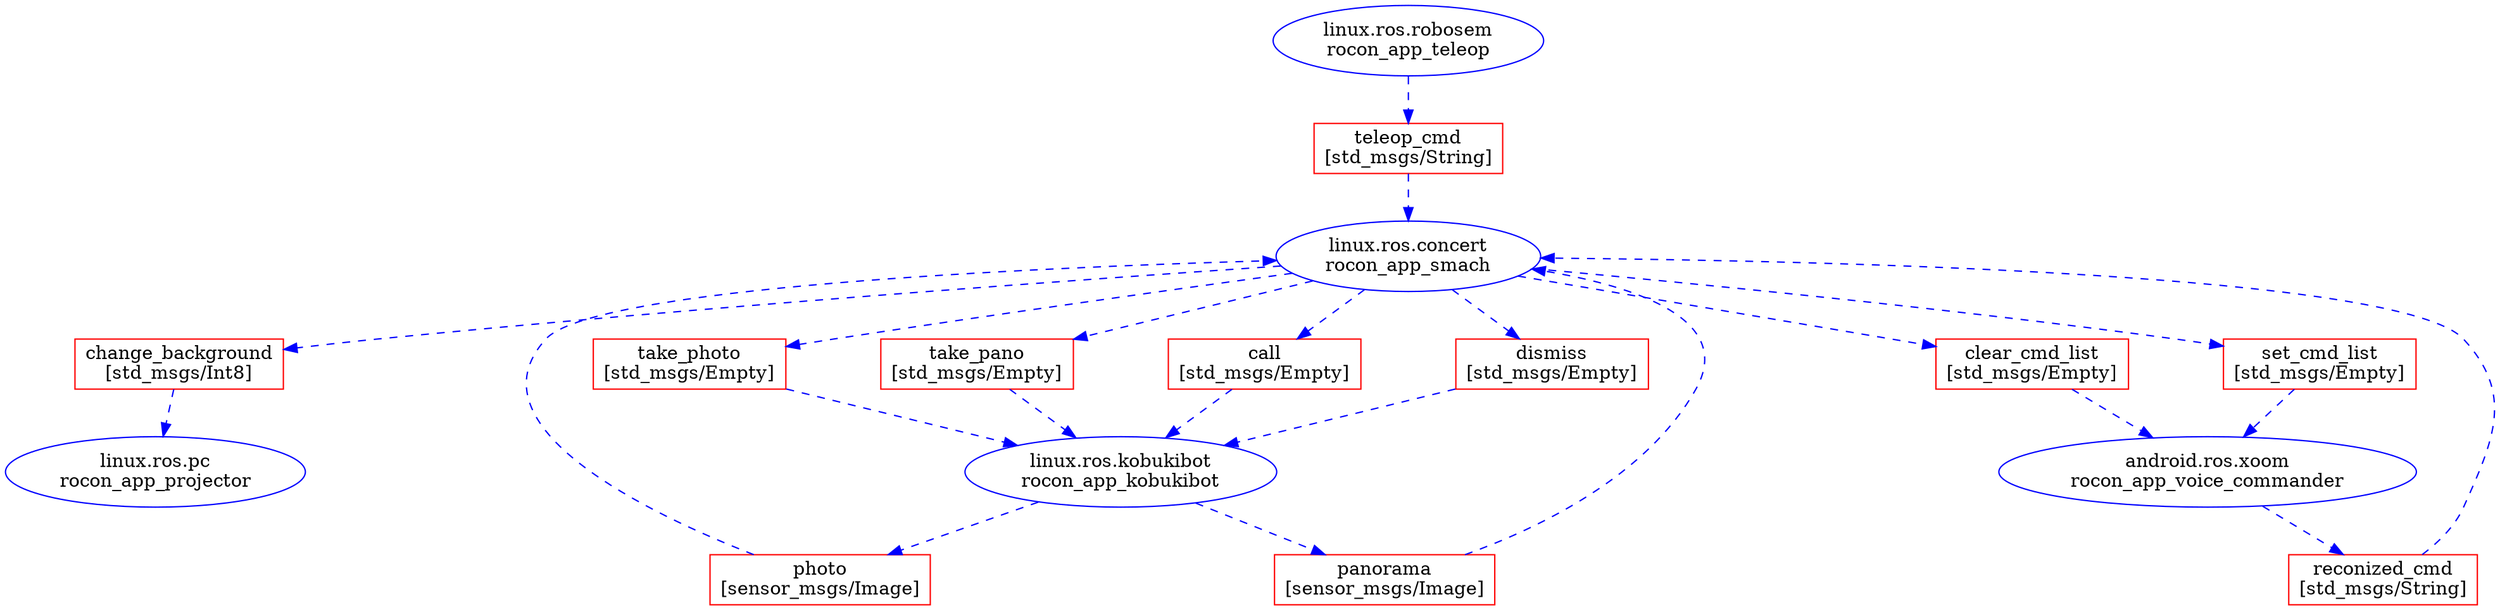 digraph hierarchy {

	nodesep=1.0 // increases the separation between nodes

	node [color=Red]
	edge [color=Blue, style=dashed] //setup options

    // concert clients
    rocon_app_smach [color=blue, shape=ellipse, label="linux.ros.concert\nrocon_app_smach"]
    rocon_app_projector [color=blue, shape=ellipse, label="linux.ros.pc\nrocon_app_projector"]
    rocon_app_teleop [color=blue, shape=ellipse, label="linux.ros.robosem\nrocon_app_teleop"]
    rocon_app_kobukibot [color=blue, shape=ellipse, label="linux.ros.kobukibot\nrocon_app_kobukibot"]
    rocon_app_voice [color=blue, shape=ellipse, label="android.ros.xoom\nrocon_app_voice_commander"]
 
    // topics
    change_background [color=red, shape=box, label="change_background\n[std_msgs/Int8]"]
    
    call [color=red, shape=box, label="call\n[std_msgs/Empty]"]
    dismiss [color=red, shape=box, label="dismiss\n[std_msgs/Empty]"]
    take_photo [color=red, shape=box, label="take_photo\n[std_msgs/Empty]"]
    take_pano [color=red, shape=box, label="take_pano\n[std_msgs/Empty]"]
    photo [color=red, shape=box, label="photo\n[sensor_msgs/Image]"]
    panorama [color=red, shape=box, label="panorama\n[sensor_msgs/Image]"]
    
    clear_cmd_list [color=red, shape=box, label="clear_cmd_list\n[std_msgs/Empty]"]
    set_cmd_list [color=red, shape=box, label="set_cmd_list\n[std_msgs/Empty]"]
    recognized_cmd [color=red, shape=box, label="reconized_cmd\n[std_msgs/String]"]

    teleop_cmd [color=red, shape=box, label="teleop_cmd\n[std_msgs/String]"]
    
    // links
	//{rank = same; take_photo take_pano change_background call dismiss photo panorama}
	//{rank = same; clear_cmd_list set_cmd_list recognized_cmd}
	rocon_app_smach->{ call dismiss take_photo take_pano }
	call->rocon_app_kobukibot
    dismiss->rocon_app_kobukibot
    take_photo->rocon_app_kobukibot
    take_pano->rocon_app_kobukibot
	rocon_app_kobukibot->{ photo panorama }
	photo->rocon_app_smach
    panorama->rocon_app_smach

	rocon_app_smach->change_background
	change_background->rocon_app_projector
	
	rocon_app_voice->recognized_cmd
	recognized_cmd->rocon_app_smach
    rocon_app_smach->clear_cmd_list
    clear_cmd_list->rocon_app_voice
    rocon_app_smach->set_cmd_list
	set_cmd_list->rocon_app_voice
	
    rocon_app_teleop->teleop_cmd
    teleop_cmd->rocon_app_smach
	
	//{rank=same; John Jack} //they have the same rank
	//John->Jack [dir=both] // but is still on the same level as Jack
}
